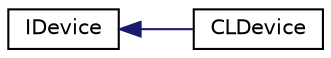 digraph "Graphical Class Hierarchy"
{
 // LATEX_PDF_SIZE
  edge [fontname="Helvetica",fontsize="10",labelfontname="Helvetica",labelfontsize="10"];
  node [fontname="Helvetica",fontsize="10",shape=record];
  rankdir="LR";
  Node0 [label="IDevice",height=0.2,width=0.4,color="black", fillcolor="white", style="filled",URL="$classarm__compute_1_1_i_device.xhtml",tooltip="Interface for device object."];
  Node0 -> Node1 [dir="back",color="midnightblue",fontsize="10",style="solid",fontname="Helvetica"];
  Node1 [label="CLDevice",height=0.2,width=0.4,color="black", fillcolor="white", style="filled",URL="$classarm__compute_1_1_c_l_device.xhtml",tooltip="OpenCL device type class."];
}
